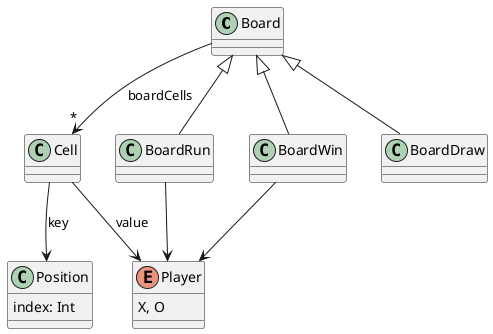 @startuml

class Board

enum Player{
X, O
}

class Position{
index: Int
}

Board --> "*" Cell : boardCells
Cell --> Position: key
Cell --> Player: value

Board <|-- BoardRun
Board <|-- BoardWin
Board <|-- BoardDraw

BoardWin --> Player
BoardRun --> Player






@enduml